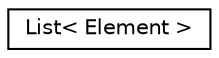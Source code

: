 digraph "Graphical Class Hierarchy"
{
  edge [fontname="Helvetica",fontsize="10",labelfontname="Helvetica",labelfontsize="10"];
  node [fontname="Helvetica",fontsize="10",shape=record];
  rankdir="LR";
  Node0 [label="List\< Element \>",height=0.2,width=0.4,color="black", fillcolor="white", style="filled",URL="$class_list.html"];
}
